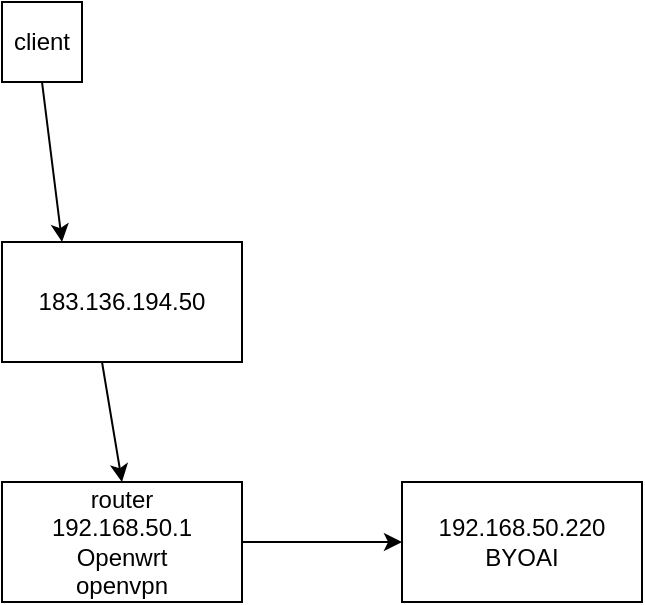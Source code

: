 <mxfile version="14.3.2" type="github">
  <diagram id="wT6veiMcN6Nq4xapP5OZ" name="Page-1">
    <mxGraphModel dx="1550" dy="832" grid="1" gridSize="10" guides="1" tooltips="1" connect="1" arrows="1" fold="1" page="1" pageScale="1" pageWidth="850" pageHeight="1100" math="0" shadow="0">
      <root>
        <mxCell id="0" />
        <mxCell id="1" parent="0" />
        <mxCell id="yq6D5Oi3rXwtwBndWAV5-1" value="router&lt;br&gt;192.168.50.1&lt;br&gt;Openwrt&lt;br&gt;openvpn" style="rounded=0;whiteSpace=wrap;html=1;" parent="1" vertex="1">
          <mxGeometry x="200" y="320" width="120" height="60" as="geometry" />
        </mxCell>
        <mxCell id="yq6D5Oi3rXwtwBndWAV5-2" value="183.136.194.50" style="rounded=0;whiteSpace=wrap;html=1;" parent="1" vertex="1">
          <mxGeometry x="200" y="200" width="120" height="60" as="geometry" />
        </mxCell>
        <mxCell id="yq6D5Oi3rXwtwBndWAV5-3" value="client" style="whiteSpace=wrap;html=1;aspect=fixed;" parent="1" vertex="1">
          <mxGeometry x="200" y="80" width="40" height="40" as="geometry" />
        </mxCell>
        <mxCell id="yq6D5Oi3rXwtwBndWAV5-4" value="192.168.50.220&lt;br&gt;BYOAI" style="rounded=0;whiteSpace=wrap;html=1;" parent="1" vertex="1">
          <mxGeometry x="400" y="320" width="120" height="60" as="geometry" />
        </mxCell>
        <mxCell id="EMb1kfCsd5FmMVnMzC5K-1" value="" style="endArrow=classic;html=1;entryX=0.25;entryY=0;entryDx=0;entryDy=0;" edge="1" parent="1" target="yq6D5Oi3rXwtwBndWAV5-2">
          <mxGeometry width="50" height="50" relative="1" as="geometry">
            <mxPoint x="220" y="120" as="sourcePoint" />
            <mxPoint x="270" y="70" as="targetPoint" />
          </mxGeometry>
        </mxCell>
        <mxCell id="EMb1kfCsd5FmMVnMzC5K-2" value="" style="endArrow=classic;html=1;" edge="1" parent="1">
          <mxGeometry width="50" height="50" relative="1" as="geometry">
            <mxPoint x="250" y="260" as="sourcePoint" />
            <mxPoint x="260" y="320" as="targetPoint" />
          </mxGeometry>
        </mxCell>
        <mxCell id="EMb1kfCsd5FmMVnMzC5K-3" value="" style="endArrow=classic;html=1;" edge="1" parent="1" target="yq6D5Oi3rXwtwBndWAV5-4">
          <mxGeometry width="50" height="50" relative="1" as="geometry">
            <mxPoint x="320" y="350" as="sourcePoint" />
            <mxPoint x="330" y="410" as="targetPoint" />
          </mxGeometry>
        </mxCell>
      </root>
    </mxGraphModel>
  </diagram>
</mxfile>
